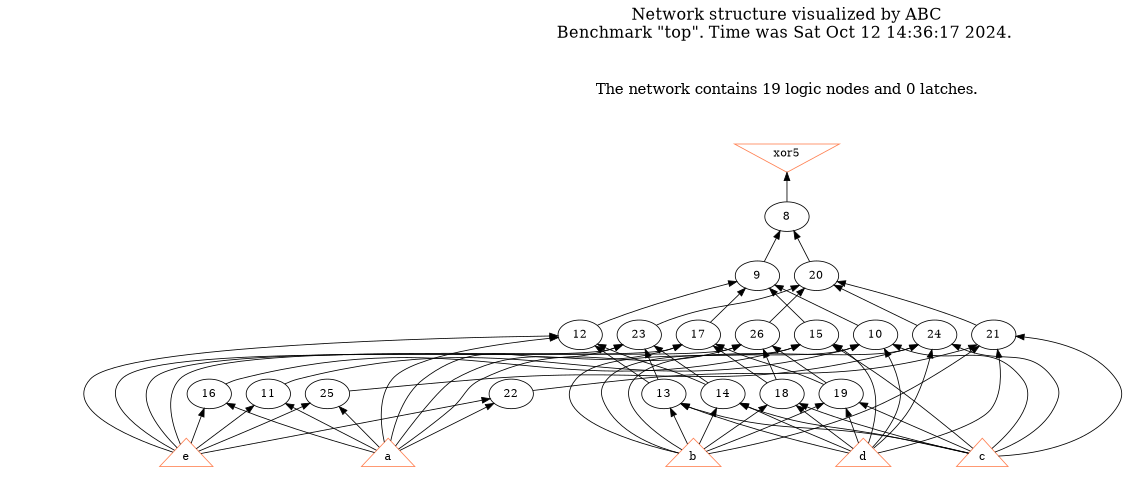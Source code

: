 # Network structure generated by ABC

digraph network {
size = "7.5,10";
center = true;
edge [dir = back];

{
  node [shape = plaintext];
  edge [style = invis];
  LevelTitle1 [label=""];
  LevelTitle2 [label=""];
  Level5 [label = ""];
  Level4 [label = ""];
  Level3 [label = ""];
  Level2 [label = ""];
  Level1 [label = ""];
  Level0 [label = ""];
  LevelTitle1 ->  LevelTitle2 ->  Level5 ->  Level4 ->  Level3 ->  Level2 ->  Level1 ->  Level0;
}

{
  rank = same;
  LevelTitle1;
  title1 [shape=plaintext,
          fontsize=20,
          fontname = "Times-Roman",
          label="Network structure visualized by ABC\nBenchmark \"top\". Time was Sat Oct 12 14:36:17 2024. "
         ];
}

{
  rank = same;
  LevelTitle2;
  title2 [shape=plaintext,
          fontsize=18,
          fontname = "Times-Roman",
          label="The network contains 19 logic nodes and 0 latches.\n"
         ];
}

{
  rank = same;
  Level5;
  Node6 [label = "xor5", shape = invtriangle, color = coral, fillcolor = coral];
}

{
  rank = same;
  Level4;
  Node8 [label = "8\n", shape = ellipse];
}

{
  rank = same;
  Level3;
  Node9 [label = "9\n", shape = ellipse];
  Node20 [label = "20\n", shape = ellipse];
}

{
  rank = same;
  Level2;
  Node10 [label = "10\n", shape = ellipse];
  Node12 [label = "12\n", shape = ellipse];
  Node15 [label = "15\n", shape = ellipse];
  Node17 [label = "17\n", shape = ellipse];
  Node21 [label = "21\n", shape = ellipse];
  Node23 [label = "23\n", shape = ellipse];
  Node24 [label = "24\n", shape = ellipse];
  Node26 [label = "26\n", shape = ellipse];
}

{
  rank = same;
  Level1;
  Node11 [label = "11\n", shape = ellipse];
  Node13 [label = "13\n", shape = ellipse];
  Node14 [label = "14\n", shape = ellipse];
  Node16 [label = "16\n", shape = ellipse];
  Node18 [label = "18\n", shape = ellipse];
  Node19 [label = "19\n", shape = ellipse];
  Node22 [label = "22\n", shape = ellipse];
  Node25 [label = "25\n", shape = ellipse];
}

{
  rank = same;
  Level0;
  Node1 [label = "a", shape = triangle, color = coral, fillcolor = coral];
  Node2 [label = "b", shape = triangle, color = coral, fillcolor = coral];
  Node3 [label = "c", shape = triangle, color = coral, fillcolor = coral];
  Node4 [label = "d", shape = triangle, color = coral, fillcolor = coral];
  Node5 [label = "e", shape = triangle, color = coral, fillcolor = coral];
}

title1 -> title2 [style = invis];
title2 -> Node6 [style = invis];
Node6 -> Node8 [style = solid];
Node8 -> Node9 [style = solid];
Node8 -> Node20 [style = solid];
Node9 -> Node10 [style = solid];
Node9 -> Node12 [style = solid];
Node9 -> Node15 [style = solid];
Node9 -> Node17 [style = solid];
Node10 -> Node11 [style = solid];
Node10 -> Node2 [style = solid];
Node10 -> Node3 [style = solid];
Node10 -> Node4 [style = solid];
Node11 -> Node1 [style = solid];
Node11 -> Node5 [style = solid];
Node12 -> Node13 [style = solid];
Node12 -> Node14 [style = solid];
Node12 -> Node1 [style = solid];
Node12 -> Node5 [style = solid];
Node13 -> Node2 [style = solid];
Node13 -> Node3 [style = solid];
Node13 -> Node4 [style = solid];
Node14 -> Node2 [style = solid];
Node14 -> Node3 [style = solid];
Node14 -> Node4 [style = solid];
Node15 -> Node16 [style = solid];
Node15 -> Node2 [style = solid];
Node15 -> Node3 [style = solid];
Node15 -> Node4 [style = solid];
Node16 -> Node1 [style = solid];
Node16 -> Node5 [style = solid];
Node17 -> Node18 [style = solid];
Node17 -> Node19 [style = solid];
Node17 -> Node1 [style = solid];
Node17 -> Node5 [style = solid];
Node18 -> Node2 [style = solid];
Node18 -> Node3 [style = solid];
Node18 -> Node4 [style = solid];
Node19 -> Node2 [style = solid];
Node19 -> Node3 [style = solid];
Node19 -> Node4 [style = solid];
Node20 -> Node21 [style = solid];
Node20 -> Node23 [style = solid];
Node20 -> Node24 [style = solid];
Node20 -> Node26 [style = solid];
Node21 -> Node22 [style = solid];
Node21 -> Node2 [style = solid];
Node21 -> Node3 [style = solid];
Node21 -> Node4 [style = solid];
Node22 -> Node1 [style = solid];
Node22 -> Node5 [style = solid];
Node23 -> Node13 [style = solid];
Node23 -> Node14 [style = solid];
Node23 -> Node1 [style = solid];
Node23 -> Node5 [style = solid];
Node24 -> Node25 [style = solid];
Node24 -> Node2 [style = solid];
Node24 -> Node3 [style = solid];
Node24 -> Node4 [style = solid];
Node25 -> Node1 [style = solid];
Node25 -> Node5 [style = solid];
Node26 -> Node18 [style = solid];
Node26 -> Node19 [style = solid];
Node26 -> Node1 [style = solid];
Node26 -> Node5 [style = solid];
}

